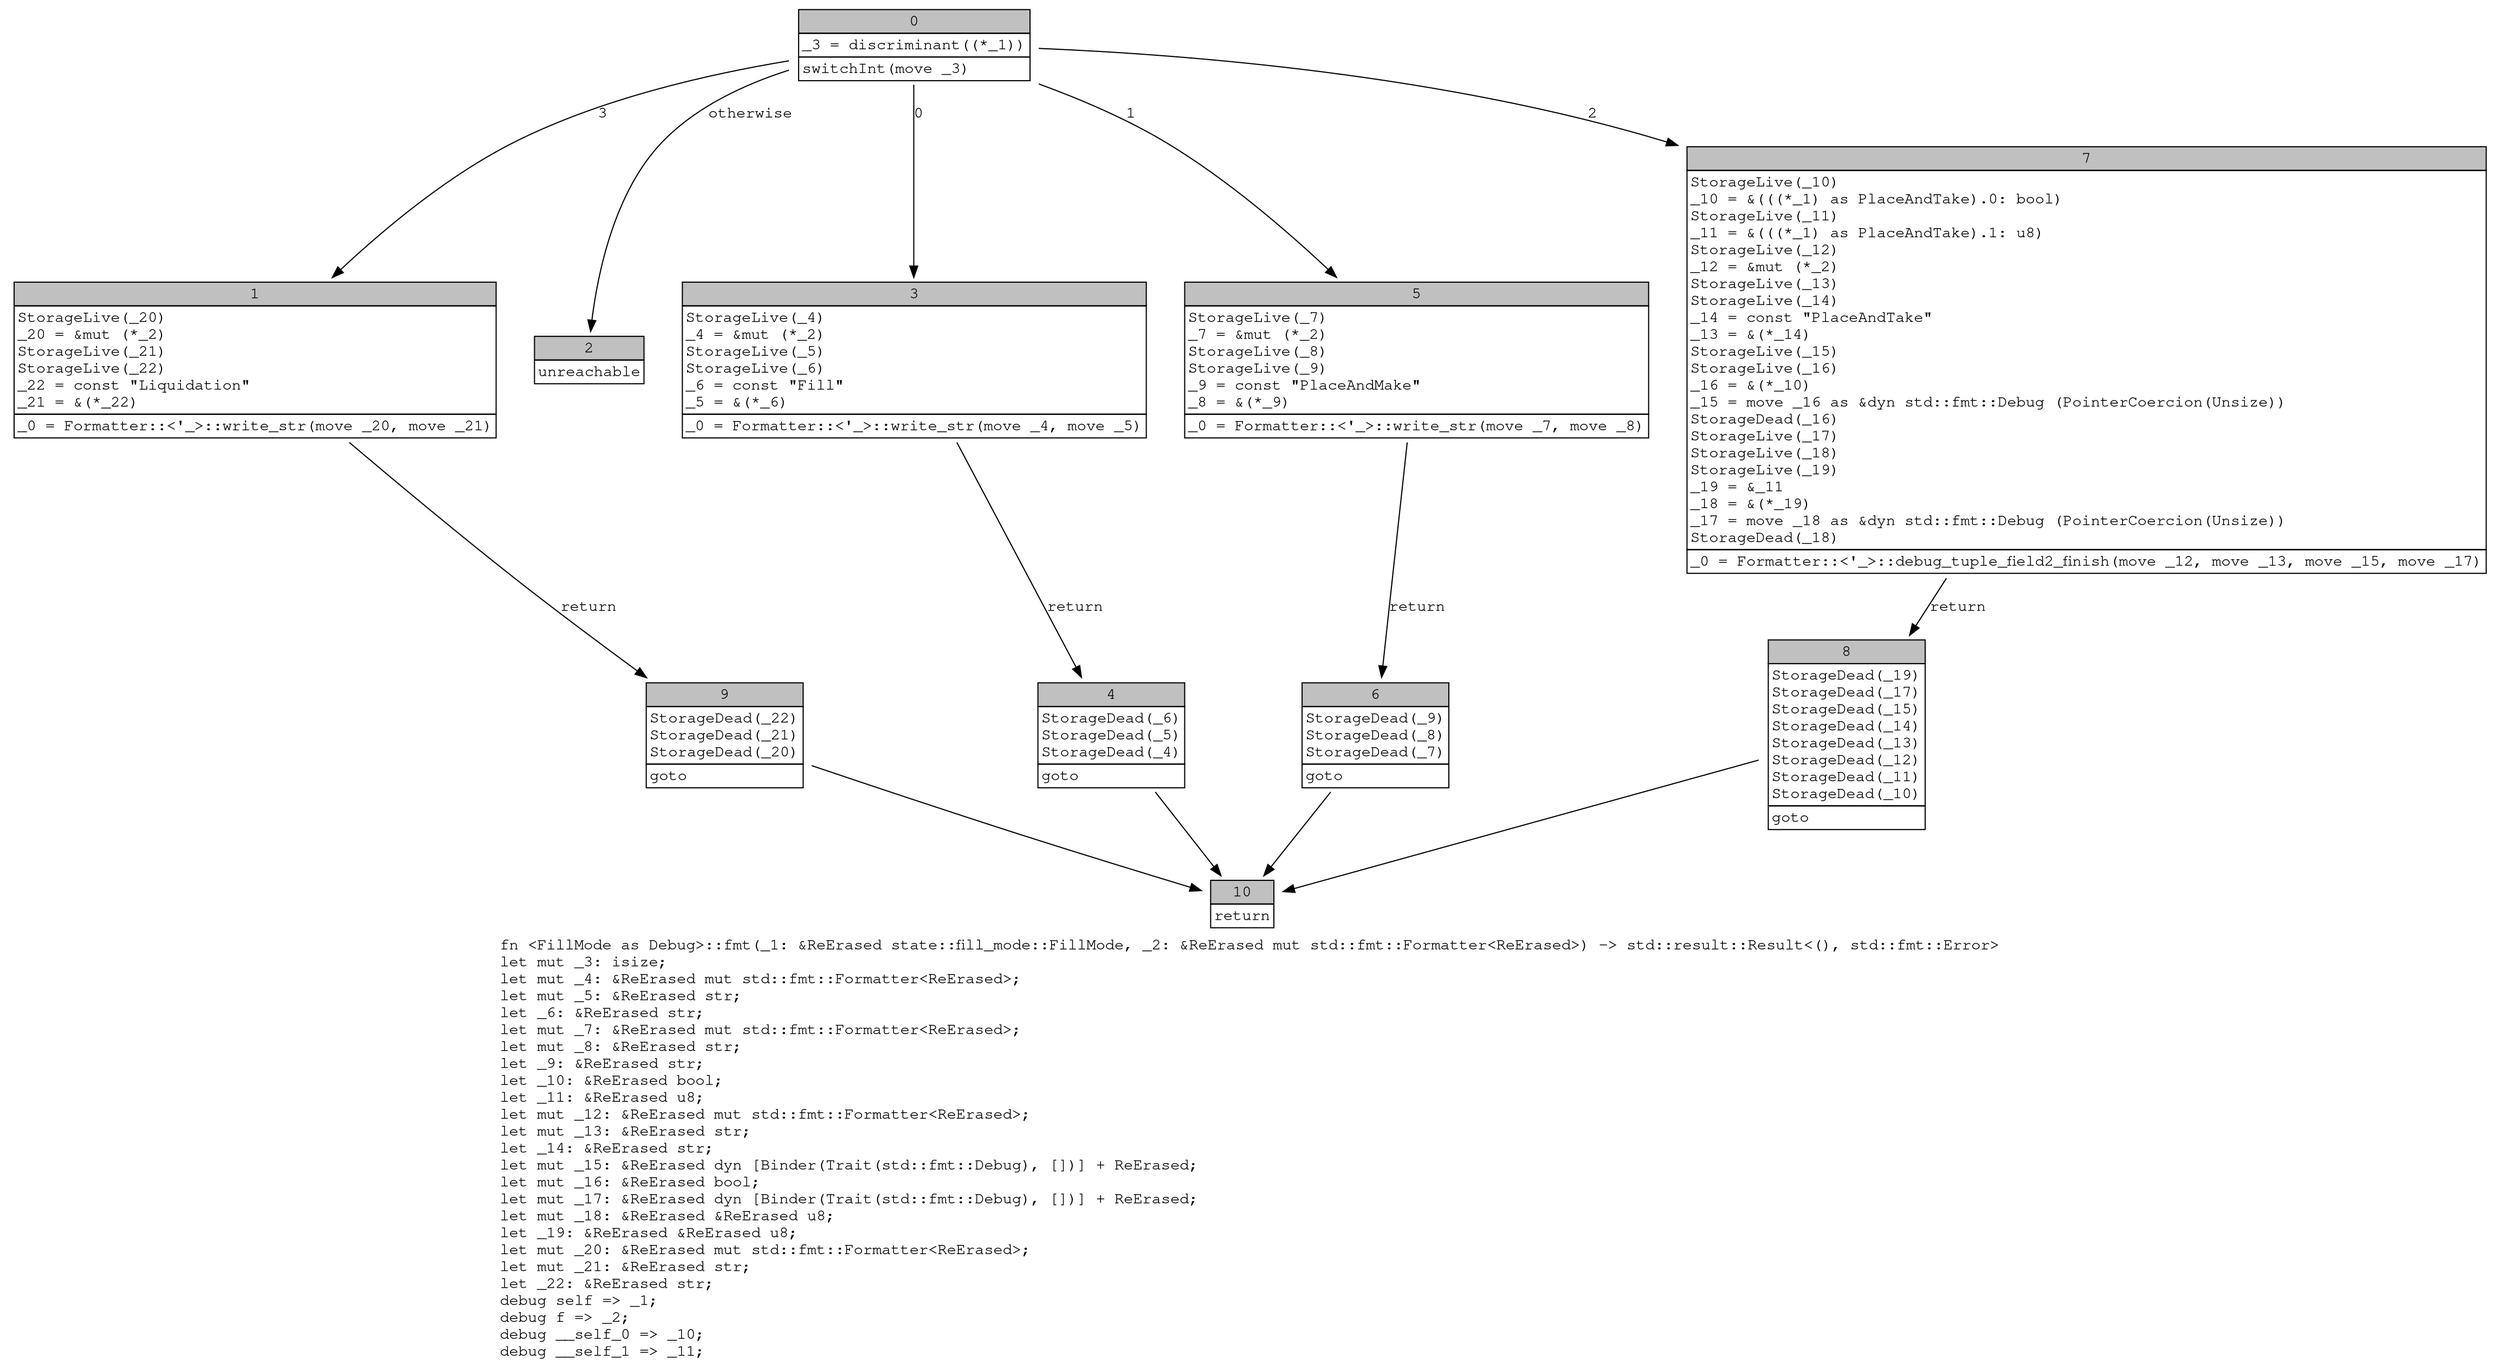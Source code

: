 digraph Mir_0_16161 {
    graph [fontname="Courier, monospace"];
    node [fontname="Courier, monospace"];
    edge [fontname="Courier, monospace"];
    label=<fn &lt;FillMode as Debug&gt;::fmt(_1: &amp;ReErased state::fill_mode::FillMode, _2: &amp;ReErased mut std::fmt::Formatter&lt;ReErased&gt;) -&gt; std::result::Result&lt;(), std::fmt::Error&gt;<br align="left"/>let mut _3: isize;<br align="left"/>let mut _4: &amp;ReErased mut std::fmt::Formatter&lt;ReErased&gt;;<br align="left"/>let mut _5: &amp;ReErased str;<br align="left"/>let _6: &amp;ReErased str;<br align="left"/>let mut _7: &amp;ReErased mut std::fmt::Formatter&lt;ReErased&gt;;<br align="left"/>let mut _8: &amp;ReErased str;<br align="left"/>let _9: &amp;ReErased str;<br align="left"/>let _10: &amp;ReErased bool;<br align="left"/>let _11: &amp;ReErased u8;<br align="left"/>let mut _12: &amp;ReErased mut std::fmt::Formatter&lt;ReErased&gt;;<br align="left"/>let mut _13: &amp;ReErased str;<br align="left"/>let _14: &amp;ReErased str;<br align="left"/>let mut _15: &amp;ReErased dyn [Binder(Trait(std::fmt::Debug), [])] + ReErased;<br align="left"/>let mut _16: &amp;ReErased bool;<br align="left"/>let mut _17: &amp;ReErased dyn [Binder(Trait(std::fmt::Debug), [])] + ReErased;<br align="left"/>let mut _18: &amp;ReErased &amp;ReErased u8;<br align="left"/>let _19: &amp;ReErased &amp;ReErased u8;<br align="left"/>let mut _20: &amp;ReErased mut std::fmt::Formatter&lt;ReErased&gt;;<br align="left"/>let mut _21: &amp;ReErased str;<br align="left"/>let _22: &amp;ReErased str;<br align="left"/>debug self =&gt; _1;<br align="left"/>debug f =&gt; _2;<br align="left"/>debug __self_0 =&gt; _10;<br align="left"/>debug __self_1 =&gt; _11;<br align="left"/>>;
    bb0__0_16161 [shape="none", label=<<table border="0" cellborder="1" cellspacing="0"><tr><td bgcolor="gray" align="center" colspan="1">0</td></tr><tr><td align="left" balign="left">_3 = discriminant((*_1))<br/></td></tr><tr><td align="left">switchInt(move _3)</td></tr></table>>];
    bb1__0_16161 [shape="none", label=<<table border="0" cellborder="1" cellspacing="0"><tr><td bgcolor="gray" align="center" colspan="1">1</td></tr><tr><td align="left" balign="left">StorageLive(_20)<br/>_20 = &amp;mut (*_2)<br/>StorageLive(_21)<br/>StorageLive(_22)<br/>_22 = const &quot;Liquidation&quot;<br/>_21 = &amp;(*_22)<br/></td></tr><tr><td align="left">_0 = Formatter::&lt;'_&gt;::write_str(move _20, move _21)</td></tr></table>>];
    bb2__0_16161 [shape="none", label=<<table border="0" cellborder="1" cellspacing="0"><tr><td bgcolor="gray" align="center" colspan="1">2</td></tr><tr><td align="left">unreachable</td></tr></table>>];
    bb3__0_16161 [shape="none", label=<<table border="0" cellborder="1" cellspacing="0"><tr><td bgcolor="gray" align="center" colspan="1">3</td></tr><tr><td align="left" balign="left">StorageLive(_4)<br/>_4 = &amp;mut (*_2)<br/>StorageLive(_5)<br/>StorageLive(_6)<br/>_6 = const &quot;Fill&quot;<br/>_5 = &amp;(*_6)<br/></td></tr><tr><td align="left">_0 = Formatter::&lt;'_&gt;::write_str(move _4, move _5)</td></tr></table>>];
    bb4__0_16161 [shape="none", label=<<table border="0" cellborder="1" cellspacing="0"><tr><td bgcolor="gray" align="center" colspan="1">4</td></tr><tr><td align="left" balign="left">StorageDead(_6)<br/>StorageDead(_5)<br/>StorageDead(_4)<br/></td></tr><tr><td align="left">goto</td></tr></table>>];
    bb5__0_16161 [shape="none", label=<<table border="0" cellborder="1" cellspacing="0"><tr><td bgcolor="gray" align="center" colspan="1">5</td></tr><tr><td align="left" balign="left">StorageLive(_7)<br/>_7 = &amp;mut (*_2)<br/>StorageLive(_8)<br/>StorageLive(_9)<br/>_9 = const &quot;PlaceAndMake&quot;<br/>_8 = &amp;(*_9)<br/></td></tr><tr><td align="left">_0 = Formatter::&lt;'_&gt;::write_str(move _7, move _8)</td></tr></table>>];
    bb6__0_16161 [shape="none", label=<<table border="0" cellborder="1" cellspacing="0"><tr><td bgcolor="gray" align="center" colspan="1">6</td></tr><tr><td align="left" balign="left">StorageDead(_9)<br/>StorageDead(_8)<br/>StorageDead(_7)<br/></td></tr><tr><td align="left">goto</td></tr></table>>];
    bb7__0_16161 [shape="none", label=<<table border="0" cellborder="1" cellspacing="0"><tr><td bgcolor="gray" align="center" colspan="1">7</td></tr><tr><td align="left" balign="left">StorageLive(_10)<br/>_10 = &amp;(((*_1) as PlaceAndTake).0: bool)<br/>StorageLive(_11)<br/>_11 = &amp;(((*_1) as PlaceAndTake).1: u8)<br/>StorageLive(_12)<br/>_12 = &amp;mut (*_2)<br/>StorageLive(_13)<br/>StorageLive(_14)<br/>_14 = const &quot;PlaceAndTake&quot;<br/>_13 = &amp;(*_14)<br/>StorageLive(_15)<br/>StorageLive(_16)<br/>_16 = &amp;(*_10)<br/>_15 = move _16 as &amp;dyn std::fmt::Debug (PointerCoercion(Unsize))<br/>StorageDead(_16)<br/>StorageLive(_17)<br/>StorageLive(_18)<br/>StorageLive(_19)<br/>_19 = &amp;_11<br/>_18 = &amp;(*_19)<br/>_17 = move _18 as &amp;dyn std::fmt::Debug (PointerCoercion(Unsize))<br/>StorageDead(_18)<br/></td></tr><tr><td align="left">_0 = Formatter::&lt;'_&gt;::debug_tuple_field2_finish(move _12, move _13, move _15, move _17)</td></tr></table>>];
    bb8__0_16161 [shape="none", label=<<table border="0" cellborder="1" cellspacing="0"><tr><td bgcolor="gray" align="center" colspan="1">8</td></tr><tr><td align="left" balign="left">StorageDead(_19)<br/>StorageDead(_17)<br/>StorageDead(_15)<br/>StorageDead(_14)<br/>StorageDead(_13)<br/>StorageDead(_12)<br/>StorageDead(_11)<br/>StorageDead(_10)<br/></td></tr><tr><td align="left">goto</td></tr></table>>];
    bb9__0_16161 [shape="none", label=<<table border="0" cellborder="1" cellspacing="0"><tr><td bgcolor="gray" align="center" colspan="1">9</td></tr><tr><td align="left" balign="left">StorageDead(_22)<br/>StorageDead(_21)<br/>StorageDead(_20)<br/></td></tr><tr><td align="left">goto</td></tr></table>>];
    bb10__0_16161 [shape="none", label=<<table border="0" cellborder="1" cellspacing="0"><tr><td bgcolor="gray" align="center" colspan="1">10</td></tr><tr><td align="left">return</td></tr></table>>];
    bb0__0_16161 -> bb3__0_16161 [label="0"];
    bb0__0_16161 -> bb5__0_16161 [label="1"];
    bb0__0_16161 -> bb7__0_16161 [label="2"];
    bb0__0_16161 -> bb1__0_16161 [label="3"];
    bb0__0_16161 -> bb2__0_16161 [label="otherwise"];
    bb1__0_16161 -> bb9__0_16161 [label="return"];
    bb3__0_16161 -> bb4__0_16161 [label="return"];
    bb4__0_16161 -> bb10__0_16161 [label=""];
    bb5__0_16161 -> bb6__0_16161 [label="return"];
    bb6__0_16161 -> bb10__0_16161 [label=""];
    bb7__0_16161 -> bb8__0_16161 [label="return"];
    bb8__0_16161 -> bb10__0_16161 [label=""];
    bb9__0_16161 -> bb10__0_16161 [label=""];
}
